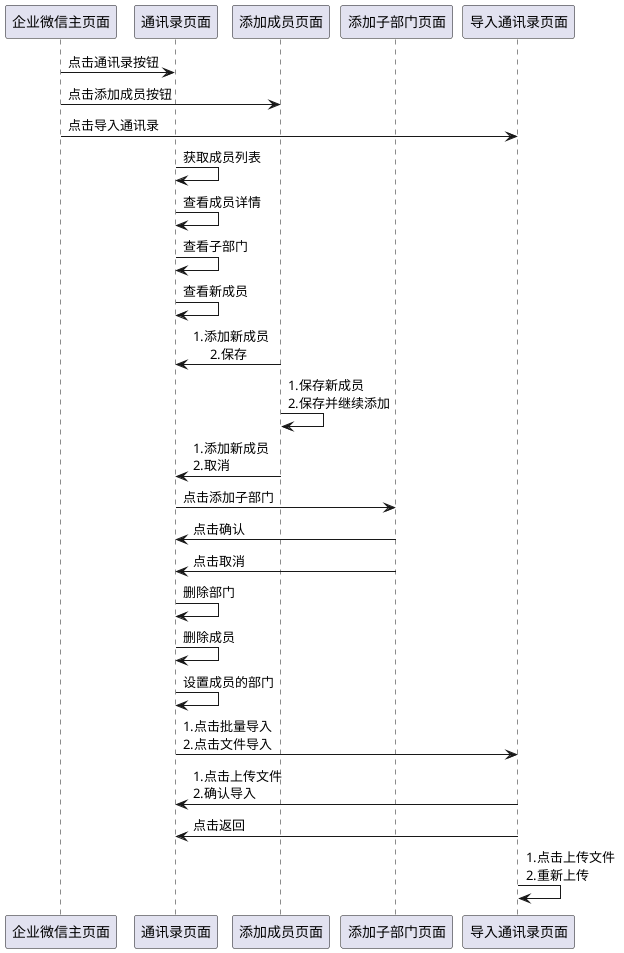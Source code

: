 @startuml

participant 企业微信主页面 as main

participant 通讯录页面 as contact

participant 添加成员页面 as add_member

participant 添加子部门页面 as add_department

participant 导入通讯录页面 as import_file

main -> contact: 点击通讯录按钮
main -> add_member: 点击添加成员按钮
main -> import_file: 点击导入通讯录
contact -> contact: 获取成员列表
contact -> contact: 查看成员详情
contact -> contact: 查看子部门
contact -> contact: 查看新成员
add_member -> contact: 1.添加新成员 \n     2.保存
add_member -> add_member: 1.保存新成员 \n2.保存并继续添加
add_member -> contact: 1.添加新成员 \n2.取消
contact -> add_department: 点击添加子部门
add_department-> contact: 点击确认
add_department-> contact: 点击取消
contact -> contact: 删除部门
contact -> contact: 删除成员
contact -> contact: 设置成员的部门
contact -> import_file: 1.点击批量导入 \n2.点击文件导入
import_file -> contact: 1.点击上传文件 \n2.确认导入
import_file -> contact: 点击返回
import_file -> import_file: 1.点击上传文件 \n2.重新上传
@enduml
